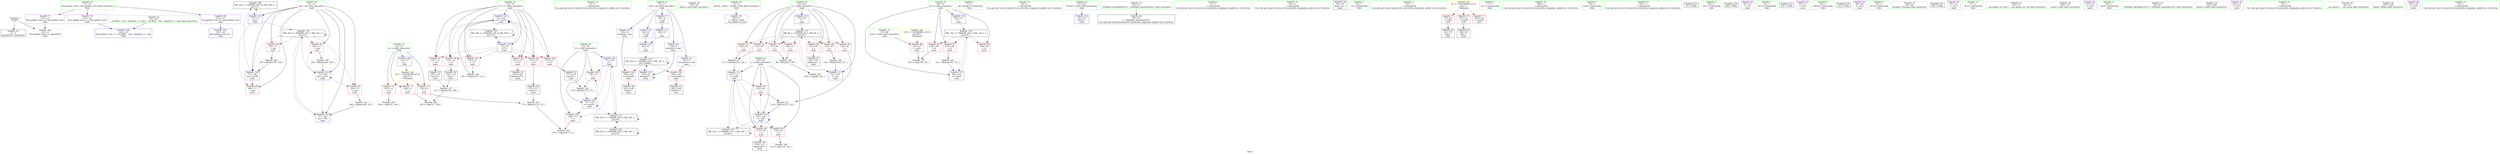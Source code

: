 digraph "SVFG" {
	label="SVFG";

	Node0x564506eb3630 [shape=record,color=grey,label="{NodeID: 0\nNullPtr}"];
	Node0x564506eb3630 -> Node0x564506ecd440[style=solid];
	Node0x564506eb3630 -> Node0x564506ece4a0[style=solid];
	Node0x564506edebd0 [shape=record,color=black,label="{NodeID: 180\nMR_16V_2 = PHI(MR_16V_10, MR_16V_1, )\npts\{72 \}\n}"];
	Node0x564506edebd0 -> Node0x564506ed34d0[style=dashed];
	Node0x564506ecda50 [shape=record,color=red,label="{NodeID: 97\n155\<--73\n\<--i17\nmain\n}"];
	Node0x564506ecda50 -> Node0x564506ecec10[style=solid];
	Node0x564506eb3e70 [shape=record,color=green,label="{NodeID: 14\n91\<--1\n\<--dummyObj\nCan only get source location for instruction, argument, global var or function.}"];
	Node0x564506ece670 [shape=record,color=blue,label="{NodeID: 111\n89\<--91\n\<--\nmain\n}"];
	Node0x564506ece670 -> Node0x564506ece740[style=dashed];
	Node0x564506ecc7f0 [shape=record,color=green,label="{NodeID: 28\n58\<--59\nmain\<--main_field_insensitive\n}"];
	Node0x564506ed39b0 [shape=record,color=blue,label="{NodeID: 125\n73\<--192\ni17\<--inc34\nmain\n}"];
	Node0x564506ed39b0 -> Node0x564506ecd980[style=dashed];
	Node0x564506ed39b0 -> Node0x564506ecda50[style=dashed];
	Node0x564506ed39b0 -> Node0x564506ecdb20[style=dashed];
	Node0x564506ed39b0 -> Node0x564506ecdbf0[style=dashed];
	Node0x564506ed39b0 -> Node0x564506ecdcc0[style=dashed];
	Node0x564506ed39b0 -> Node0x564506ecdd90[style=dashed];
	Node0x564506ed39b0 -> Node0x564506ed39b0[style=dashed];
	Node0x564506ed39b0 -> Node0x564506edf0d0[style=dashed];
	Node0x564506ecd440 [shape=record,color=black,label="{NodeID: 42\n2\<--3\ndummyVal\<--dummyVal\n}"];
	Node0x564506ecf020 [shape=record,color=purple,label="{NodeID: 56\n42\<--4\n\<--_ZStL8__ioinit\n__cxx_global_var_init\n}"];
	Node0x564506ed4fd0 [shape=record,color=grey,label="{NodeID: 153\n111 = Binary(109, 110, )\n}"];
	Node0x564506ed4fd0 -> Node0x564506ece8e0[style=solid];
	Node0x564506ecfbb0 [shape=record,color=purple,label="{NodeID: 70\n232\<--31\nllvm.global_ctors_1\<--llvm.global_ctors\nGlob }"];
	Node0x564506ecfbb0 -> Node0x564506ece3a0[style=solid];
	Node0x564506ed64d0 [shape=record,color=grey,label="{NodeID: 167\n142 = cmp(140, 141, )\n}"];
	Node0x564506ed0770 [shape=record,color=red,label="{NodeID: 84\n129\<--63\n\<--i\nmain\n}"];
	Node0x564506ed0770 -> Node0x564506ed5450[style=solid];
	Node0x564506eb2740 [shape=record,color=green,label="{NodeID: 1\n7\<--1\n__dso_handle\<--dummyObj\nGlob }"];
	Node0x564506edf0d0 [shape=record,color=black,label="{NodeID: 181\nMR_18V_2 = PHI(MR_18V_6, MR_18V_1, )\npts\{74 \}\n}"];
	Node0x564506edf0d0 -> Node0x564506ed35a0[style=dashed];
	Node0x564506edf0d0 -> Node0x564506edf0d0[style=dashed];
	Node0x564506ecdb20 [shape=record,color=red,label="{NodeID: 98\n161\<--73\n\<--i17\nmain\n}"];
	Node0x564506ecdb20 -> Node0x564506ecece0[style=solid];
	Node0x564506eb4e90 [shape=record,color=green,label="{NodeID: 15\n95\<--1\n\<--dummyObj\nCan only get source location for instruction, argument, global var or function.}"];
	Node0x564506ece740 [shape=record,color=blue,label="{NodeID: 112\n92\<--91\n\<--\nmain\n}"];
	Node0x564506ece740 -> Node0x564506edd2d0[style=dashed];
	Node0x564506ecc8c0 [shape=record,color=green,label="{NodeID: 29\n61\<--62\nretval\<--retval_field_insensitive\nmain\n}"];
	Node0x564506ecc8c0 -> Node0x564506ece5a0[style=solid];
	Node0x564506ed3a80 [shape=record,color=blue,label="{NodeID: 126\n71\<--196\nans\<--inc36\nmain\n}"];
	Node0x564506ed3a80 -> Node0x564506ed1060[style=dashed];
	Node0x564506ed3a80 -> Node0x564506edebd0[style=dashed];
	Node0x564506ecd540 [shape=record,color=black,label="{NodeID: 43\n44\<--45\n\<--_ZNSt8ios_base4InitD1Ev\nCan only get source location for instruction, argument, global var or function.}"];
	Node0x564506ecf0f0 [shape=record,color=purple,label="{NodeID: 57\n89\<--8\n\<--npr\nmain\n}"];
	Node0x564506ecf0f0 -> Node0x564506ece670[style=solid];
	Node0x564506ed5150 [shape=record,color=grey,label="{NodeID: 154\n99 = Binary(97, 98, )\n}"];
	Node0x564506ed5150 -> Node0x564506ed61d0[style=solid];
	Node0x564506ecfcb0 [shape=record,color=purple,label="{NodeID: 71\n233\<--31\nllvm.global_ctors_2\<--llvm.global_ctors\nGlob }"];
	Node0x564506ecfcb0 -> Node0x564506ece4a0[style=solid];
	Node0x564506ed6650 [shape=record,color=grey,label="{NodeID: 168\n159 = cmp(157, 158, )\n}"];
	Node0x564506ed0840 [shape=record,color=red,label="{NodeID: 85\n114\<--65\n\<--j\nmain\n}"];
	Node0x564506ed0840 -> Node0x564506ed6050[style=solid];
	Node0x564506eb4d50 [shape=record,color=green,label="{NodeID: 2\n13\<--1\n\<--dummyObj\nCan only get source location for instruction, argument, global var or function.}"];
	Node0x564506edf5d0 [shape=record,color=black,label="{NodeID: 182\nMR_20V_2 = PHI(MR_20V_8, MR_20V_1, )\npts\{76 \}\n}"];
	Node0x564506edf5d0 -> Node0x564506edc3d0[style=dashed];
	Node0x564506edf5d0 -> Node0x564506edf5d0[style=dashed];
	Node0x564506ecdbf0 [shape=record,color=red,label="{NodeID: 99\n171\<--73\n\<--i17\nmain\n}"];
	Node0x564506ecdbf0 -> Node0x564506ecee80[style=solid];
	Node0x564506eb4f60 [shape=record,color=green,label="{NodeID: 16\n101\<--1\n\<--dummyObj\nCan only get source location for instruction, argument, global var or function.}"];
	Node0x564506ed1ef0 [shape=record,color=yellow,style=double,label="{NodeID: 196\n12V_1 = ENCHI(MR_12V_0)\npts\{68 \}\nFun[main]}"];
	Node0x564506ed1ef0 -> Node0x564506ed0ab0[style=dashed];
	Node0x564506ece810 [shape=record,color=blue,label="{NodeID: 113\n63\<--95\ni\<--\nmain\n}"];
	Node0x564506ece810 -> Node0x564506edc8d0[style=dashed];
	Node0x564506ecc990 [shape=record,color=green,label="{NodeID: 30\n63\<--64\ni\<--i_field_insensitive\nmain\n}"];
	Node0x564506ecc990 -> Node0x564506ed0290[style=solid];
	Node0x564506ecc990 -> Node0x564506ed0360[style=solid];
	Node0x564506ecc990 -> Node0x564506ed0430[style=solid];
	Node0x564506ecc990 -> Node0x564506ed0500[style=solid];
	Node0x564506ecc990 -> Node0x564506ed05d0[style=solid];
	Node0x564506ecc990 -> Node0x564506ed06a0[style=solid];
	Node0x564506ecc990 -> Node0x564506ed0770[style=solid];
	Node0x564506ecc990 -> Node0x564506ece810[style=solid];
	Node0x564506ecc990 -> Node0x564506ed3330[style=solid];
	Node0x564506ed3b50 [shape=record,color=blue,label="{NodeID: 127\n69\<--211\ntt\<--inc41\nmain\n}"];
	Node0x564506ed3b50 -> Node0x564506ede6d0[style=dashed];
	Node0x564506ecd640 [shape=record,color=black,label="{NodeID: 44\n60\<--78\nmain_ret\<--\nmain\n}"];
	Node0x564506ecf1c0 [shape=record,color=purple,label="{NodeID: 58\n92\<--8\n\<--npr\nmain\n}"];
	Node0x564506ecf1c0 -> Node0x564506ece740[style=solid];
	Node0x564506ed52d0 [shape=record,color=grey,label="{NodeID: 155\n173 = Binary(170, 172, )\n}"];
	Node0x564506ed52d0 -> Node0x564506ed6350[style=solid];
	Node0x564506ecfdb0 [shape=record,color=red,label="{NodeID: 72\n147\<--12\n\<--n\nmain\n}"];
	Node0x564506ecfdb0 -> Node0x564506ed67d0[style=solid];
	Node0x564506ed67d0 [shape=record,color=grey,label="{NodeID: 169\n148 = cmp(147, 149, )\n}"];
	Node0x564506ed0910 [shape=record,color=red,label="{NodeID: 86\n117\<--65\n\<--j\nmain\n}"];
	Node0x564506ed0910 -> Node0x564506ecea70[style=solid];
	Node0x564506eb3c60 [shape=record,color=green,label="{NodeID: 3\n15\<--1\n.str\<--dummyObj\nGlob }"];
	Node0x564506ecdcc0 [shape=record,color=red,label="{NodeID: 100\n176\<--73\n\<--i17\nmain\n}"];
	Node0x564506ecdcc0 -> Node0x564506ecef50[style=solid];
	Node0x564506eb45e0 [shape=record,color=green,label="{NodeID: 17\n131\<--1\n\<--dummyObj\nCan only get source location for instruction, argument, global var or function.}"];
	Node0x564506ece8e0 [shape=record,color=blue,label="{NodeID: 114\n65\<--111\nj\<--mul2\nmain\n}"];
	Node0x564506ece8e0 -> Node0x564506ed0840[style=dashed];
	Node0x564506ece8e0 -> Node0x564506ed0910[style=dashed];
	Node0x564506ece8e0 -> Node0x564506ed09e0[style=dashed];
	Node0x564506ece8e0 -> Node0x564506ed3260[style=dashed];
	Node0x564506ece8e0 -> Node0x564506edcdd0[style=dashed];
	Node0x564506ecca60 [shape=record,color=green,label="{NodeID: 31\n65\<--66\nj\<--j_field_insensitive\nmain\n}"];
	Node0x564506ecca60 -> Node0x564506ed0840[style=solid];
	Node0x564506ecca60 -> Node0x564506ed0910[style=solid];
	Node0x564506ecca60 -> Node0x564506ed09e0[style=solid];
	Node0x564506ecca60 -> Node0x564506ece8e0[style=solid];
	Node0x564506ecca60 -> Node0x564506ed3260[style=solid];
	Node0x564506ecd710 [shape=record,color=black,label="{NodeID: 45\n82\<--79\ncall\<--\nmain\n}"];
	Node0x564506ecf290 [shape=record,color=purple,label="{NodeID: 59\n105\<--8\narrayidx\<--npr\nmain\n}"];
	Node0x564506ecf290 -> Node0x564506ece000[style=solid];
	Node0x564506ed5450 [shape=record,color=grey,label="{NodeID: 156\n130 = Binary(129, 131, )\n}"];
	Node0x564506ed5450 -> Node0x564506ed3330[style=solid];
	Node0x564506ecfe80 [shape=record,color=red,label="{NodeID: 73\n158\<--12\n\<--n\nmain\n}"];
	Node0x564506ecfe80 -> Node0x564506ed6650[style=solid];
	Node0x564506edb9d0 [shape=record,color=black,label="{NodeID: 170\nMR_16V_4 = PHI(MR_16V_5, MR_16V_3, )\npts\{72 \}\n}"];
	Node0x564506edb9d0 -> Node0x564506ed0df0[style=dashed];
	Node0x564506edb9d0 -> Node0x564506ed0ec0[style=dashed];
	Node0x564506edb9d0 -> Node0x564506ed0f90[style=dashed];
	Node0x564506edb9d0 -> Node0x564506ed3810[style=dashed];
	Node0x564506edb9d0 -> Node0x564506ed38e0[style=dashed];
	Node0x564506edb9d0 -> Node0x564506ed3a80[style=dashed];
	Node0x564506edb9d0 -> Node0x564506edb9d0[style=dashed];
	Node0x564506ed09e0 [shape=record,color=red,label="{NodeID: 87\n123\<--65\n\<--j\nmain\n}"];
	Node0x564506ed09e0 -> Node0x564506ed4e50[style=solid];
	Node0x564506eb3cf0 [shape=record,color=green,label="{NodeID: 4\n17\<--1\n.str.1\<--dummyObj\nGlob }"];
	Node0x564506ecdd90 [shape=record,color=red,label="{NodeID: 101\n191\<--73\n\<--i17\nmain\n}"];
	Node0x564506ecdd90 -> Node0x564506ed5a50[style=solid];
	Node0x564506eb46b0 [shape=record,color=green,label="{NodeID: 18\n149\<--1\n\<--dummyObj\nCan only get source location for instruction, argument, global var or function.}"];
	Node0x564506ed3190 [shape=record,color=blue,label="{NodeID: 115\n119\<--91\narrayidx7\<--\nmain\n}"];
	Node0x564506ed3190 -> Node0x564506ed3190[style=dashed];
	Node0x564506ed3190 -> Node0x564506edd2d0[style=dashed];
	Node0x564506eccb30 [shape=record,color=green,label="{NodeID: 32\n67\<--68\ntests\<--tests_field_insensitive\nmain\n}"];
	Node0x564506eccb30 -> Node0x564506ed0ab0[style=solid];
	Node0x564506ecd7e0 [shape=record,color=black,label="{NodeID: 46\n88\<--85\ncall1\<--\nmain\n}"];
	Node0x564506ecf360 [shape=record,color=purple,label="{NodeID: 60\n119\<--8\narrayidx7\<--npr\nmain\n}"];
	Node0x564506ecf360 -> Node0x564506ed3190[style=solid];
	Node0x564506ed55d0 [shape=record,color=grey,label="{NodeID: 157\n157 = Binary(154, 156, )\n}"];
	Node0x564506ed55d0 -> Node0x564506ed6650[style=solid];
	Node0x564506ecff50 [shape=record,color=red,label="{NodeID: 74\n170\<--12\n\<--n\nmain\n}"];
	Node0x564506ecff50 -> Node0x564506ed52d0[style=solid];
	Node0x564506ed0ab0 [shape=record,color=red,label="{NodeID: 88\n141\<--67\n\<--tests\nmain\n}"];
	Node0x564506ed0ab0 -> Node0x564506ed64d0[style=solid];
	Node0x564506eb5090 [shape=record,color=green,label="{NodeID: 5\n19\<--1\nstdin\<--dummyObj\nGlob }"];
	Node0x564506ecde60 [shape=record,color=red,label="{NodeID: 102\n169\<--75\n\<--x\nmain\n}"];
	Node0x564506ecde60 -> Node0x564506ed6350[style=solid];
	Node0x564506ecc0e0 [shape=record,color=green,label="{NodeID: 19\n187\<--1\n\<--dummyObj\nCan only get source location for instruction, argument, global var or function.}"];
	Node0x564506ed3260 [shape=record,color=blue,label="{NodeID: 116\n65\<--124\nj\<--add\nmain\n}"];
	Node0x564506ed3260 -> Node0x564506ed0840[style=dashed];
	Node0x564506ed3260 -> Node0x564506ed0910[style=dashed];
	Node0x564506ed3260 -> Node0x564506ed09e0[style=dashed];
	Node0x564506ed3260 -> Node0x564506ed3260[style=dashed];
	Node0x564506ed3260 -> Node0x564506edcdd0[style=dashed];
	Node0x564506eccc00 [shape=record,color=green,label="{NodeID: 33\n69\<--70\ntt\<--tt_field_insensitive\nmain\n}"];
	Node0x564506eccc00 -> Node0x564506ed0b80[style=solid];
	Node0x564506eccc00 -> Node0x564506ed0c50[style=solid];
	Node0x564506eccc00 -> Node0x564506ed0d20[style=solid];
	Node0x564506eccc00 -> Node0x564506ed3400[style=solid];
	Node0x564506eccc00 -> Node0x564506ed3b50[style=solid];
	Node0x564506cbb930 [shape=record,color=black,label="{NodeID: 213\n43 = PHI()\n}"];
	Node0x564506ecd8b0 [shape=record,color=black,label="{NodeID: 47\n104\<--103\nidxprom\<--\nmain\n}"];
	Node0x564506ecf430 [shape=record,color=purple,label="{NodeID: 61\n163\<--8\narrayidx24\<--npr\nmain\n}"];
	Node0x564506ecf430 -> Node0x564506ece0d0[style=solid];
	Node0x564506ed5750 [shape=record,color=grey,label="{NodeID: 158\n182 = Binary(181, 149, )\n}"];
	Node0x564506ed5750 -> Node0x564506ed3810[style=solid];
	Node0x564506ed0020 [shape=record,color=red,label="{NodeID: 75\n79\<--19\n\<--stdin\nmain\n}"];
	Node0x564506ed0020 -> Node0x564506ecd710[style=solid];
	Node0x564506edc3d0 [shape=record,color=black,label="{NodeID: 172\nMR_20V_3 = PHI(MR_20V_4, MR_20V_2, )\npts\{76 \}\n}"];
	Node0x564506edc3d0 -> Node0x564506ed3670[style=dashed];
	Node0x564506edc3d0 -> Node0x564506edc3d0[style=dashed];
	Node0x564506edc3d0 -> Node0x564506edf5d0[style=dashed];
	Node0x564506ed0b80 [shape=record,color=red,label="{NodeID: 89\n140\<--69\n\<--tt\nmain\n}"];
	Node0x564506ed0b80 -> Node0x564506ed64d0[style=solid];
	Node0x564506eb5120 [shape=record,color=green,label="{NodeID: 6\n20\<--1\n.str.2\<--dummyObj\nGlob }"];
	Node0x564506ecdf30 [shape=record,color=red,label="{NodeID: 103\n178\<--75\n\<--x\nmain\n}"];
	Node0x564506ecdf30 -> Node0x564506ed58d0[style=solid];
	Node0x564506ecc170 [shape=record,color=green,label="{NodeID: 20\n4\<--6\n_ZStL8__ioinit\<--_ZStL8__ioinit_field_insensitive\nGlob }"];
	Node0x564506ecc170 -> Node0x564506ecf020[style=solid];
	Node0x564506ed3330 [shape=record,color=blue,label="{NodeID: 117\n63\<--130\ni\<--inc\nmain\n}"];
	Node0x564506ed3330 -> Node0x564506edc8d0[style=dashed];
	Node0x564506ecccd0 [shape=record,color=green,label="{NodeID: 34\n71\<--72\nans\<--ans_field_insensitive\nmain\n}"];
	Node0x564506ecccd0 -> Node0x564506ed0df0[style=solid];
	Node0x564506ecccd0 -> Node0x564506ed0ec0[style=solid];
	Node0x564506ecccd0 -> Node0x564506ed0f90[style=solid];
	Node0x564506ecccd0 -> Node0x564506ed1060[style=solid];
	Node0x564506ecccd0 -> Node0x564506ed34d0[style=solid];
	Node0x564506ecccd0 -> Node0x564506ed3810[style=solid];
	Node0x564506ecccd0 -> Node0x564506ed38e0[style=solid];
	Node0x564506ecccd0 -> Node0x564506ed3a80[style=solid];
	Node0x564506eee000 [shape=record,color=black,label="{NodeID: 214\n206 = PHI()\n}"];
	Node0x564506ece9a0 [shape=record,color=black,label="{NodeID: 48\n107\<--106\ntobool\<--\nmain\n}"];
	Node0x564506ecf500 [shape=record,color=purple,label="{NodeID: 62\n80\<--15\n\<--.str\nmain\n}"];
	Node0x564506ed58d0 [shape=record,color=grey,label="{NodeID: 159\n179 = Binary(178, 177, )\n}"];
	Node0x564506ed58d0 -> Node0x564506ed3740[style=solid];
	Node0x564506ed00f0 [shape=record,color=red,label="{NodeID: 76\n85\<--24\n\<--stdout\nmain\n}"];
	Node0x564506ed00f0 -> Node0x564506ecd7e0[style=solid];
	Node0x564506edc8d0 [shape=record,color=black,label="{NodeID: 173\nMR_8V_3 = PHI(MR_8V_4, MR_8V_2, )\npts\{64 \}\n}"];
	Node0x564506edc8d0 -> Node0x564506ed0290[style=dashed];
	Node0x564506edc8d0 -> Node0x564506ed0360[style=dashed];
	Node0x564506edc8d0 -> Node0x564506ed0430[style=dashed];
	Node0x564506edc8d0 -> Node0x564506ed0500[style=dashed];
	Node0x564506edc8d0 -> Node0x564506ed05d0[style=dashed];
	Node0x564506edc8d0 -> Node0x564506ed06a0[style=dashed];
	Node0x564506edc8d0 -> Node0x564506ed0770[style=dashed];
	Node0x564506edc8d0 -> Node0x564506ed3330[style=dashed];
	Node0x564506ed0c50 [shape=record,color=red,label="{NodeID: 90\n199\<--69\n\<--tt\nmain\n}"];
	Node0x564506eb3990 [shape=record,color=green,label="{NodeID: 7\n22\<--1\n.str.3\<--dummyObj\nGlob }"];
	Node0x564506ece000 [shape=record,color=red,label="{NodeID: 104\n106\<--105\n\<--arrayidx\nmain\n}"];
	Node0x564506ece000 -> Node0x564506ece9a0[style=solid];
	Node0x564506ecc240 [shape=record,color=green,label="{NodeID: 21\n8\<--11\nnpr\<--npr_field_insensitive\nGlob }"];
	Node0x564506ecc240 -> Node0x564506ecf0f0[style=solid];
	Node0x564506ecc240 -> Node0x564506ecf1c0[style=solid];
	Node0x564506ecc240 -> Node0x564506ecf290[style=solid];
	Node0x564506ecc240 -> Node0x564506ecf360[style=solid];
	Node0x564506ecc240 -> Node0x564506ecf430[style=solid];
	Node0x564506ed3400 [shape=record,color=blue,label="{NodeID: 118\n69\<--131\ntt\<--\nmain\n}"];
	Node0x564506ed3400 -> Node0x564506ede6d0[style=dashed];
	Node0x564506eccda0 [shape=record,color=green,label="{NodeID: 35\n73\<--74\ni17\<--i17_field_insensitive\nmain\n}"];
	Node0x564506eccda0 -> Node0x564506ecd980[style=solid];
	Node0x564506eccda0 -> Node0x564506ecda50[style=solid];
	Node0x564506eccda0 -> Node0x564506ecdb20[style=solid];
	Node0x564506eccda0 -> Node0x564506ecdbf0[style=solid];
	Node0x564506eccda0 -> Node0x564506ecdcc0[style=solid];
	Node0x564506eccda0 -> Node0x564506ecdd90[style=solid];
	Node0x564506eccda0 -> Node0x564506ed35a0[style=solid];
	Node0x564506eccda0 -> Node0x564506ed39b0[style=solid];
	Node0x564506eee100 [shape=record,color=black,label="{NodeID: 215\n135 = PHI()\n}"];
	Node0x564506ecea70 [shape=record,color=black,label="{NodeID: 49\n118\<--117\nidxprom6\<--\nmain\n}"];
	Node0x564506ecf5d0 [shape=record,color=purple,label="{NodeID: 63\n81\<--17\n\<--.str.1\nmain\n}"];
	Node0x564506ed5a50 [shape=record,color=grey,label="{NodeID: 160\n192 = Binary(191, 131, )\n}"];
	Node0x564506ed5a50 -> Node0x564506ed39b0[style=solid];
	Node0x564506ed01c0 [shape=record,color=red,label="{NodeID: 77\n205\<--24\n\<--stdout\nmain\n}"];
	Node0x564506edcdd0 [shape=record,color=black,label="{NodeID: 174\nMR_10V_2 = PHI(MR_10V_3, MR_10V_1, )\npts\{66 \}\n}"];
	Node0x564506edcdd0 -> Node0x564506ece8e0[style=dashed];
	Node0x564506edcdd0 -> Node0x564506edcdd0[style=dashed];
	Node0x564506ed0d20 [shape=record,color=red,label="{NodeID: 91\n210\<--69\n\<--tt\nmain\n}"];
	Node0x564506ed0d20 -> Node0x564506ed5ed0[style=solid];
	Node0x564506eb3a20 [shape=record,color=green,label="{NodeID: 8\n24\<--1\nstdout\<--dummyObj\nGlob }"];
	Node0x564506ece0d0 [shape=record,color=red,label="{NodeID: 105\n164\<--163\n\<--arrayidx24\nmain\n}"];
	Node0x564506ece0d0 -> Node0x564506ecedb0[style=solid];
	Node0x564506ecc310 [shape=record,color=green,label="{NodeID: 22\n12\<--14\nn\<--n_field_insensitive\nGlob }"];
	Node0x564506ecc310 -> Node0x564506ecfdb0[style=solid];
	Node0x564506ecc310 -> Node0x564506ecfe80[style=solid];
	Node0x564506ecc310 -> Node0x564506ecff50[style=solid];
	Node0x564506ecc310 -> Node0x564506ece1a0[style=solid];
	Node0x564506ed34d0 [shape=record,color=blue,label="{NodeID: 119\n71\<--13\nans\<--\nmain\n}"];
	Node0x564506ed34d0 -> Node0x564506ed1060[style=dashed];
	Node0x564506ed34d0 -> Node0x564506edb9d0[style=dashed];
	Node0x564506ed34d0 -> Node0x564506edebd0[style=dashed];
	Node0x564506ecce70 [shape=record,color=green,label="{NodeID: 36\n75\<--76\nx\<--x_field_insensitive\nmain\n}"];
	Node0x564506ecce70 -> Node0x564506ecde60[style=solid];
	Node0x564506ecce70 -> Node0x564506ecdf30[style=solid];
	Node0x564506ecce70 -> Node0x564506ed3670[style=solid];
	Node0x564506ecce70 -> Node0x564506ed3740[style=solid];
	Node0x564506eee200 [shape=record,color=black,label="{NodeID: 216\n145 = PHI()\n}"];
	Node0x564506eceb40 [shape=record,color=black,label="{NodeID: 50\n154\<--153\nconv\<--\nmain\n}"];
	Node0x564506eceb40 -> Node0x564506ed55d0[style=solid];
	Node0x564506ecf6a0 [shape=record,color=purple,label="{NodeID: 64\n86\<--20\n\<--.str.2\nmain\n}"];
	Node0x564506ed5bd0 [shape=record,color=grey,label="{NodeID: 161\n186 = Binary(185, 187, )\n}"];
	Node0x564506ed5bd0 -> Node0x564506ed38e0[style=solid];
	Node0x564506ed0290 [shape=record,color=red,label="{NodeID: 78\n97\<--63\n\<--i\nmain\n}"];
	Node0x564506ed0290 -> Node0x564506ed5150[style=solid];
	Node0x564506edd2d0 [shape=record,color=black,label="{NodeID: 175\nMR_22V_4 = PHI(MR_22V_5, MR_22V_3, )\npts\{110000 \}\n}"];
	Node0x564506edd2d0 -> Node0x564506ece000[style=dashed];
	Node0x564506edd2d0 -> Node0x564506ece0d0[style=dashed];
	Node0x564506edd2d0 -> Node0x564506ed3190[style=dashed];
	Node0x564506edd2d0 -> Node0x564506edd2d0[style=dashed];
	Node0x564506ed0df0 [shape=record,color=red,label="{NodeID: 92\n181\<--71\n\<--ans\nmain\n}"];
	Node0x564506ed0df0 -> Node0x564506ed5750[style=solid];
	Node0x564506eb3fc0 [shape=record,color=green,label="{NodeID: 9\n25\<--1\n.str.4\<--dummyObj\nGlob }"];
	Node0x564506ece1a0 [shape=record,color=blue,label="{NodeID: 106\n12\<--13\nn\<--\nGlob }"];
	Node0x564506ece1a0 -> Node0x564506ed1b70[style=dashed];
	Node0x564506ecc3e0 [shape=record,color=green,label="{NodeID: 23\n31\<--35\nllvm.global_ctors\<--llvm.global_ctors_field_insensitive\nGlob }"];
	Node0x564506ecc3e0 -> Node0x564506ecfab0[style=solid];
	Node0x564506ecc3e0 -> Node0x564506ecfbb0[style=solid];
	Node0x564506ecc3e0 -> Node0x564506ecfcb0[style=solid];
	Node0x564506ed35a0 [shape=record,color=blue,label="{NodeID: 120\n73\<--95\ni17\<--\nmain\n}"];
	Node0x564506ed35a0 -> Node0x564506ecd980[style=dashed];
	Node0x564506ed35a0 -> Node0x564506ecda50[style=dashed];
	Node0x564506ed35a0 -> Node0x564506ecdb20[style=dashed];
	Node0x564506ed35a0 -> Node0x564506ecdbf0[style=dashed];
	Node0x564506ed35a0 -> Node0x564506ecdcc0[style=dashed];
	Node0x564506ed35a0 -> Node0x564506ecdd90[style=dashed];
	Node0x564506ed35a0 -> Node0x564506ed39b0[style=dashed];
	Node0x564506ed35a0 -> Node0x564506edf0d0[style=dashed];
	Node0x564506eccf40 [shape=record,color=green,label="{NodeID: 37\n83\<--84\nfreopen\<--freopen_field_insensitive\n}"];
	Node0x564506eee9f0 [shape=record,color=black,label="{NodeID: 217\n202 = PHI()\n}"];
	Node0x564506ecec10 [shape=record,color=black,label="{NodeID: 51\n156\<--155\nconv19\<--\nmain\n}"];
	Node0x564506ecec10 -> Node0x564506ed55d0[style=solid];
	Node0x564506ecf770 [shape=record,color=purple,label="{NodeID: 65\n87\<--22\n\<--.str.3\nmain\n}"];
	Node0x564506ed5d50 [shape=record,color=grey,label="{NodeID: 162\n196 = Binary(195, 149, )\n}"];
	Node0x564506ed5d50 -> Node0x564506ed3a80[style=solid];
	Node0x564506ed0360 [shape=record,color=red,label="{NodeID: 79\n98\<--63\n\<--i\nmain\n}"];
	Node0x564506ed0360 -> Node0x564506ed5150[style=solid];
	Node0x564506ed0ec0 [shape=record,color=red,label="{NodeID: 93\n185\<--71\n\<--ans\nmain\n}"];
	Node0x564506ed0ec0 -> Node0x564506ed5bd0[style=solid];
	Node0x564506eb4050 [shape=record,color=green,label="{NodeID: 10\n27\<--1\n.str.5\<--dummyObj\nGlob }"];
	Node0x564506ece2a0 [shape=record,color=blue,label="{NodeID: 107\n231\<--32\nllvm.global_ctors_0\<--\nGlob }"];
	Node0x564506ecc4b0 [shape=record,color=green,label="{NodeID: 24\n36\<--37\n__cxx_global_var_init\<--__cxx_global_var_init_field_insensitive\n}"];
	Node0x564506ed3670 [shape=record,color=blue,label="{NodeID: 121\n75\<--149\nx\<--\nmain\n}"];
	Node0x564506ed3670 -> Node0x564506ecde60[style=dashed];
	Node0x564506ed3670 -> Node0x564506ecdf30[style=dashed];
	Node0x564506ed3670 -> Node0x564506ed3740[style=dashed];
	Node0x564506ed3670 -> Node0x564506edc3d0[style=dashed];
	Node0x564506ecd040 [shape=record,color=green,label="{NodeID: 38\n136\<--137\nscanf\<--scanf_field_insensitive\n}"];
	Node0x564506ecece0 [shape=record,color=black,label="{NodeID: 52\n162\<--161\nidxprom23\<--\nmain\n}"];
	Node0x564506ecf840 [shape=record,color=purple,label="{NodeID: 66\n134\<--25\n\<--.str.4\nmain\n}"];
	Node0x564506ed5ed0 [shape=record,color=grey,label="{NodeID: 163\n211 = Binary(210, 131, )\n}"];
	Node0x564506ed5ed0 -> Node0x564506ed3b50[style=solid];
	Node0x564506ed0430 [shape=record,color=red,label="{NodeID: 80\n103\<--63\n\<--i\nmain\n}"];
	Node0x564506ed0430 -> Node0x564506ecd8b0[style=solid];
	Node0x564506ed0f90 [shape=record,color=red,label="{NodeID: 94\n195\<--71\n\<--ans\nmain\n}"];
	Node0x564506ed0f90 -> Node0x564506ed5d50[style=solid];
	Node0x564506eb4ba0 [shape=record,color=green,label="{NodeID: 11\n29\<--1\n.str.6\<--dummyObj\nGlob }"];
	Node0x564506ee22d0 [shape=record,color=yellow,style=double,label="{NodeID: 191\n2V_1 = ENCHI(MR_2V_0)\npts\{1 \}\nFun[main]}"];
	Node0x564506ee22d0 -> Node0x564506ed0020[style=dashed];
	Node0x564506ee22d0 -> Node0x564506ed00f0[style=dashed];
	Node0x564506ee22d0 -> Node0x564506ed01c0[style=dashed];
	Node0x564506ece3a0 [shape=record,color=blue,label="{NodeID: 108\n232\<--33\nllvm.global_ctors_1\<--_GLOBAL__sub_I_stgatilov_2_1.cpp\nGlob }"];
	Node0x564506ecc580 [shape=record,color=green,label="{NodeID: 25\n40\<--41\n_ZNSt8ios_base4InitC1Ev\<--_ZNSt8ios_base4InitC1Ev_field_insensitive\n}"];
	Node0x564506ed3740 [shape=record,color=blue,label="{NodeID: 122\n75\<--179\nx\<--mul30\nmain\n}"];
	Node0x564506ed3740 -> Node0x564506ecde60[style=dashed];
	Node0x564506ed3740 -> Node0x564506ecdf30[style=dashed];
	Node0x564506ed3740 -> Node0x564506ed3740[style=dashed];
	Node0x564506ed3740 -> Node0x564506edc3d0[style=dashed];
	Node0x564506ecd140 [shape=record,color=green,label="{NodeID: 39\n203\<--204\nprintf\<--printf_field_insensitive\n}"];
	Node0x564506ecedb0 [shape=record,color=black,label="{NodeID: 53\n165\<--164\ntobool25\<--\nmain\n}"];
	Node0x564506ecf910 [shape=record,color=purple,label="{NodeID: 67\n144\<--27\n\<--.str.5\nmain\n}"];
	Node0x564506ed6050 [shape=record,color=grey,label="{NodeID: 164\n115 = cmp(114, 101, )\n}"];
	Node0x564506ed0500 [shape=record,color=red,label="{NodeID: 81\n109\<--63\n\<--i\nmain\n}"];
	Node0x564506ed0500 -> Node0x564506ed4fd0[style=solid];
	Node0x564506ed1060 [shape=record,color=red,label="{NodeID: 95\n200\<--71\n\<--ans\nmain\n}"];
	Node0x564506eb4c70 [shape=record,color=green,label="{NodeID: 12\n32\<--1\n\<--dummyObj\nCan only get source location for instruction, argument, global var or function.}"];
	Node0x564506ed1b70 [shape=record,color=yellow,style=double,label="{NodeID: 192\n4V_1 = ENCHI(MR_4V_0)\npts\{14 \}\nFun[main]}"];
	Node0x564506ed1b70 -> Node0x564506ecfdb0[style=dashed];
	Node0x564506ed1b70 -> Node0x564506ecfe80[style=dashed];
	Node0x564506ed1b70 -> Node0x564506ecff50[style=dashed];
	Node0x564506ece4a0 [shape=record,color=blue, style = dotted,label="{NodeID: 109\n233\<--3\nllvm.global_ctors_2\<--dummyVal\nGlob }"];
	Node0x564506ecc650 [shape=record,color=green,label="{NodeID: 26\n46\<--47\n__cxa_atexit\<--__cxa_atexit_field_insensitive\n}"];
	Node0x564506ed3810 [shape=record,color=blue,label="{NodeID: 123\n71\<--182\nans\<--inc31\nmain\n}"];
	Node0x564506ed3810 -> Node0x564506ed0df0[style=dashed];
	Node0x564506ed3810 -> Node0x564506ed0ec0[style=dashed];
	Node0x564506ed3810 -> Node0x564506ed3810[style=dashed];
	Node0x564506ed3810 -> Node0x564506ed38e0[style=dashed];
	Node0x564506ecd240 [shape=record,color=green,label="{NodeID: 40\n207\<--208\nfflush\<--fflush_field_insensitive\n}"];
	Node0x564506ecee80 [shape=record,color=black,label="{NodeID: 54\n172\<--171\nconv27\<--\nmain\n}"];
	Node0x564506ecee80 -> Node0x564506ed52d0[style=solid];
	Node0x564506ecf9e0 [shape=record,color=purple,label="{NodeID: 68\n201\<--29\n\<--.str.6\nmain\n}"];
	Node0x564506ed61d0 [shape=record,color=grey,label="{NodeID: 165\n100 = cmp(99, 101, )\n}"];
	Node0x564506ed05d0 [shape=record,color=red,label="{NodeID: 82\n110\<--63\n\<--i\nmain\n}"];
	Node0x564506ed05d0 -> Node0x564506ed4fd0[style=solid];
	Node0x564506ede6d0 [shape=record,color=black,label="{NodeID: 179\nMR_14V_3 = PHI(MR_14V_4, MR_14V_2, )\npts\{70 \}\n}"];
	Node0x564506ede6d0 -> Node0x564506ed0b80[style=dashed];
	Node0x564506ede6d0 -> Node0x564506ed0c50[style=dashed];
	Node0x564506ede6d0 -> Node0x564506ed0d20[style=dashed];
	Node0x564506ede6d0 -> Node0x564506ed3b50[style=dashed];
	Node0x564506ecd980 [shape=record,color=red,label="{NodeID: 96\n153\<--73\n\<--i17\nmain\n}"];
	Node0x564506ecd980 -> Node0x564506eceb40[style=solid];
	Node0x564506eb3de0 [shape=record,color=green,label="{NodeID: 13\n78\<--1\n\<--dummyObj\nCan only get source location for instruction, argument, global var or function.}"];
	Node0x564506ece5a0 [shape=record,color=blue,label="{NodeID: 110\n61\<--78\nretval\<--\nmain\n}"];
	Node0x564506ecc720 [shape=record,color=green,label="{NodeID: 27\n45\<--51\n_ZNSt8ios_base4InitD1Ev\<--_ZNSt8ios_base4InitD1Ev_field_insensitive\n}"];
	Node0x564506ecc720 -> Node0x564506ecd540[style=solid];
	Node0x564506ed38e0 [shape=record,color=blue,label="{NodeID: 124\n71\<--186\nans\<--dec\nmain\n}"];
	Node0x564506ed38e0 -> Node0x564506edb9d0[style=dashed];
	Node0x564506ecd340 [shape=record,color=green,label="{NodeID: 41\n33\<--227\n_GLOBAL__sub_I_stgatilov_2_1.cpp\<--_GLOBAL__sub_I_stgatilov_2_1.cpp_field_insensitive\n}"];
	Node0x564506ecd340 -> Node0x564506ece3a0[style=solid];
	Node0x564506ecef50 [shape=record,color=black,label="{NodeID: 55\n177\<--176\nconv29\<--\nmain\n}"];
	Node0x564506ecef50 -> Node0x564506ed58d0[style=solid];
	Node0x564506ed4e50 [shape=record,color=grey,label="{NodeID: 152\n124 = Binary(123, 122, )\n}"];
	Node0x564506ed4e50 -> Node0x564506ed3260[style=solid];
	Node0x564506ecfab0 [shape=record,color=purple,label="{NodeID: 69\n231\<--31\nllvm.global_ctors_0\<--llvm.global_ctors\nGlob }"];
	Node0x564506ecfab0 -> Node0x564506ece2a0[style=solid];
	Node0x564506ed6350 [shape=record,color=grey,label="{NodeID: 166\n174 = cmp(169, 173, )\n}"];
	Node0x564506ed06a0 [shape=record,color=red,label="{NodeID: 83\n122\<--63\n\<--i\nmain\n}"];
	Node0x564506ed06a0 -> Node0x564506ed4e50[style=solid];
}
